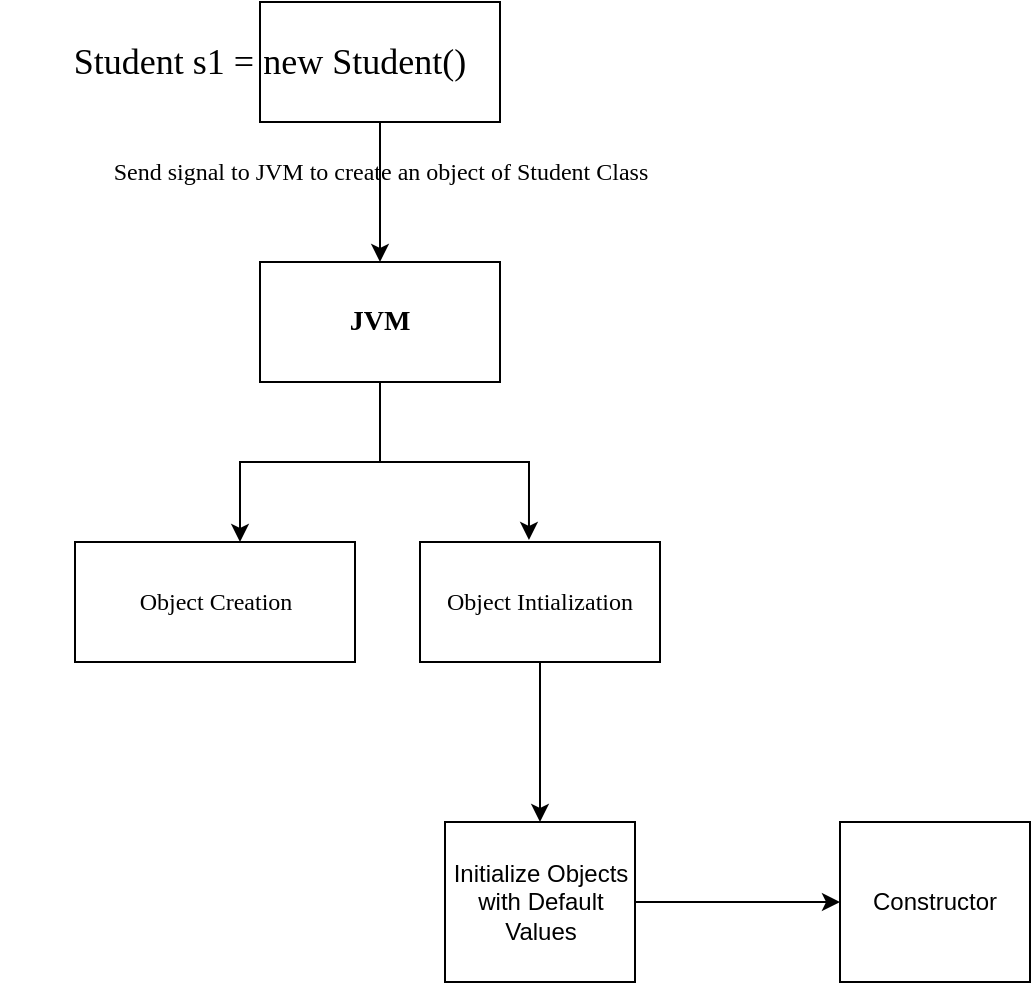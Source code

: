 <mxfile version="24.6.4" type="github">
  <diagram name="Page-1" id="D_bAEHiPw8L2ZZIKuskO">
    <mxGraphModel dx="1144" dy="1078" grid="1" gridSize="10" guides="1" tooltips="1" connect="1" arrows="1" fold="1" page="1" pageScale="1" pageWidth="850" pageHeight="1100" math="0" shadow="0">
      <root>
        <mxCell id="0" />
        <mxCell id="1" parent="0" />
        <mxCell id="4FIDKVHZqSUIy-u0UzlX-1" value="&lt;font style=&quot;font-size: 18px;&quot; face=&quot;Tahoma&quot;&gt;Student s1 = new Student()&lt;/font&gt;" style="text;strokeColor=none;align=center;fillColor=none;html=1;verticalAlign=middle;whiteSpace=wrap;rounded=0;" vertex="1" parent="1">
          <mxGeometry x="90" y="140" width="270" height="60" as="geometry" />
        </mxCell>
        <mxCell id="4FIDKVHZqSUIy-u0UzlX-5" value="" style="edgeStyle=orthogonalEdgeStyle;rounded=0;orthogonalLoop=1;jettySize=auto;html=1;" edge="1" parent="1" source="4FIDKVHZqSUIy-u0UzlX-3" target="4FIDKVHZqSUIy-u0UzlX-4">
          <mxGeometry relative="1" as="geometry" />
        </mxCell>
        <mxCell id="4FIDKVHZqSUIy-u0UzlX-3" value="" style="rounded=0;whiteSpace=wrap;html=1;fillColor=none;" vertex="1" parent="1">
          <mxGeometry x="220" y="140" width="120" height="60" as="geometry" />
        </mxCell>
        <mxCell id="4FIDKVHZqSUIy-u0UzlX-11" value="" style="edgeStyle=orthogonalEdgeStyle;rounded=0;orthogonalLoop=1;jettySize=auto;html=1;" edge="1" parent="1" source="4FIDKVHZqSUIy-u0UzlX-4" target="4FIDKVHZqSUIy-u0UzlX-10">
          <mxGeometry relative="1" as="geometry">
            <Array as="points">
              <mxPoint x="280" y="370" />
              <mxPoint x="210" y="370" />
            </Array>
          </mxGeometry>
        </mxCell>
        <mxCell id="4FIDKVHZqSUIy-u0UzlX-4" value="&lt;font style=&quot;font-size: 14px;&quot; face=&quot;Tahoma&quot;&gt;&lt;b&gt;JVM&lt;/b&gt;&lt;/font&gt;" style="rounded=0;whiteSpace=wrap;html=1;fillColor=none;" vertex="1" parent="1">
          <mxGeometry x="220" y="270" width="120" height="60" as="geometry" />
        </mxCell>
        <mxCell id="4FIDKVHZqSUIy-u0UzlX-6" value="&lt;font face=&quot;Comic Sans MS&quot;&gt;Send signal to JVM to create an object of Student Class&lt;/font&gt;" style="text;align=center;html=1;verticalAlign=middle;whiteSpace=wrap;rounded=0;" vertex="1" parent="1">
          <mxGeometry x="127.5" y="210" width="305" height="30" as="geometry" />
        </mxCell>
        <mxCell id="4FIDKVHZqSUIy-u0UzlX-10" value="&lt;font face=&quot;Comic Sans MS&quot;&gt;Object Creation&lt;/font&gt;" style="whiteSpace=wrap;html=1;fillColor=none;rounded=0;" vertex="1" parent="1">
          <mxGeometry x="127.5" y="410" width="140" height="60" as="geometry" />
        </mxCell>
        <mxCell id="4FIDKVHZqSUIy-u0UzlX-17" value="" style="edgeStyle=orthogonalEdgeStyle;rounded=0;orthogonalLoop=1;jettySize=auto;html=1;" edge="1" parent="1" source="4FIDKVHZqSUIy-u0UzlX-14" target="4FIDKVHZqSUIy-u0UzlX-16">
          <mxGeometry relative="1" as="geometry" />
        </mxCell>
        <mxCell id="4FIDKVHZqSUIy-u0UzlX-14" value="&lt;font face=&quot;Comic Sans MS&quot;&gt;Object Intialization&lt;/font&gt;" style="rounded=0;whiteSpace=wrap;html=1;fillColor=none;" vertex="1" parent="1">
          <mxGeometry x="300" y="410" width="120" height="60" as="geometry" />
        </mxCell>
        <mxCell id="4FIDKVHZqSUIy-u0UzlX-15" style="edgeStyle=orthogonalEdgeStyle;rounded=0;orthogonalLoop=1;jettySize=auto;html=1;entryX=0.454;entryY=-0.017;entryDx=0;entryDy=0;entryPerimeter=0;" edge="1" parent="1" source="4FIDKVHZqSUIy-u0UzlX-4" target="4FIDKVHZqSUIy-u0UzlX-14">
          <mxGeometry relative="1" as="geometry" />
        </mxCell>
        <mxCell id="4FIDKVHZqSUIy-u0UzlX-19" value="" style="edgeStyle=orthogonalEdgeStyle;rounded=0;orthogonalLoop=1;jettySize=auto;html=1;" edge="1" parent="1" source="4FIDKVHZqSUIy-u0UzlX-16">
          <mxGeometry relative="1" as="geometry">
            <mxPoint x="510" y="590" as="targetPoint" />
          </mxGeometry>
        </mxCell>
        <mxCell id="4FIDKVHZqSUIy-u0UzlX-16" value="Initialize Objects with Default Values" style="whiteSpace=wrap;html=1;fillColor=none;rounded=0;" vertex="1" parent="1">
          <mxGeometry x="312.5" y="550" width="95" height="80" as="geometry" />
        </mxCell>
        <mxCell id="4FIDKVHZqSUIy-u0UzlX-20" value="Constructor" style="whiteSpace=wrap;html=1;fillColor=none;rounded=0;" vertex="1" parent="1">
          <mxGeometry x="510" y="550" width="95" height="80" as="geometry" />
        </mxCell>
      </root>
    </mxGraphModel>
  </diagram>
</mxfile>
